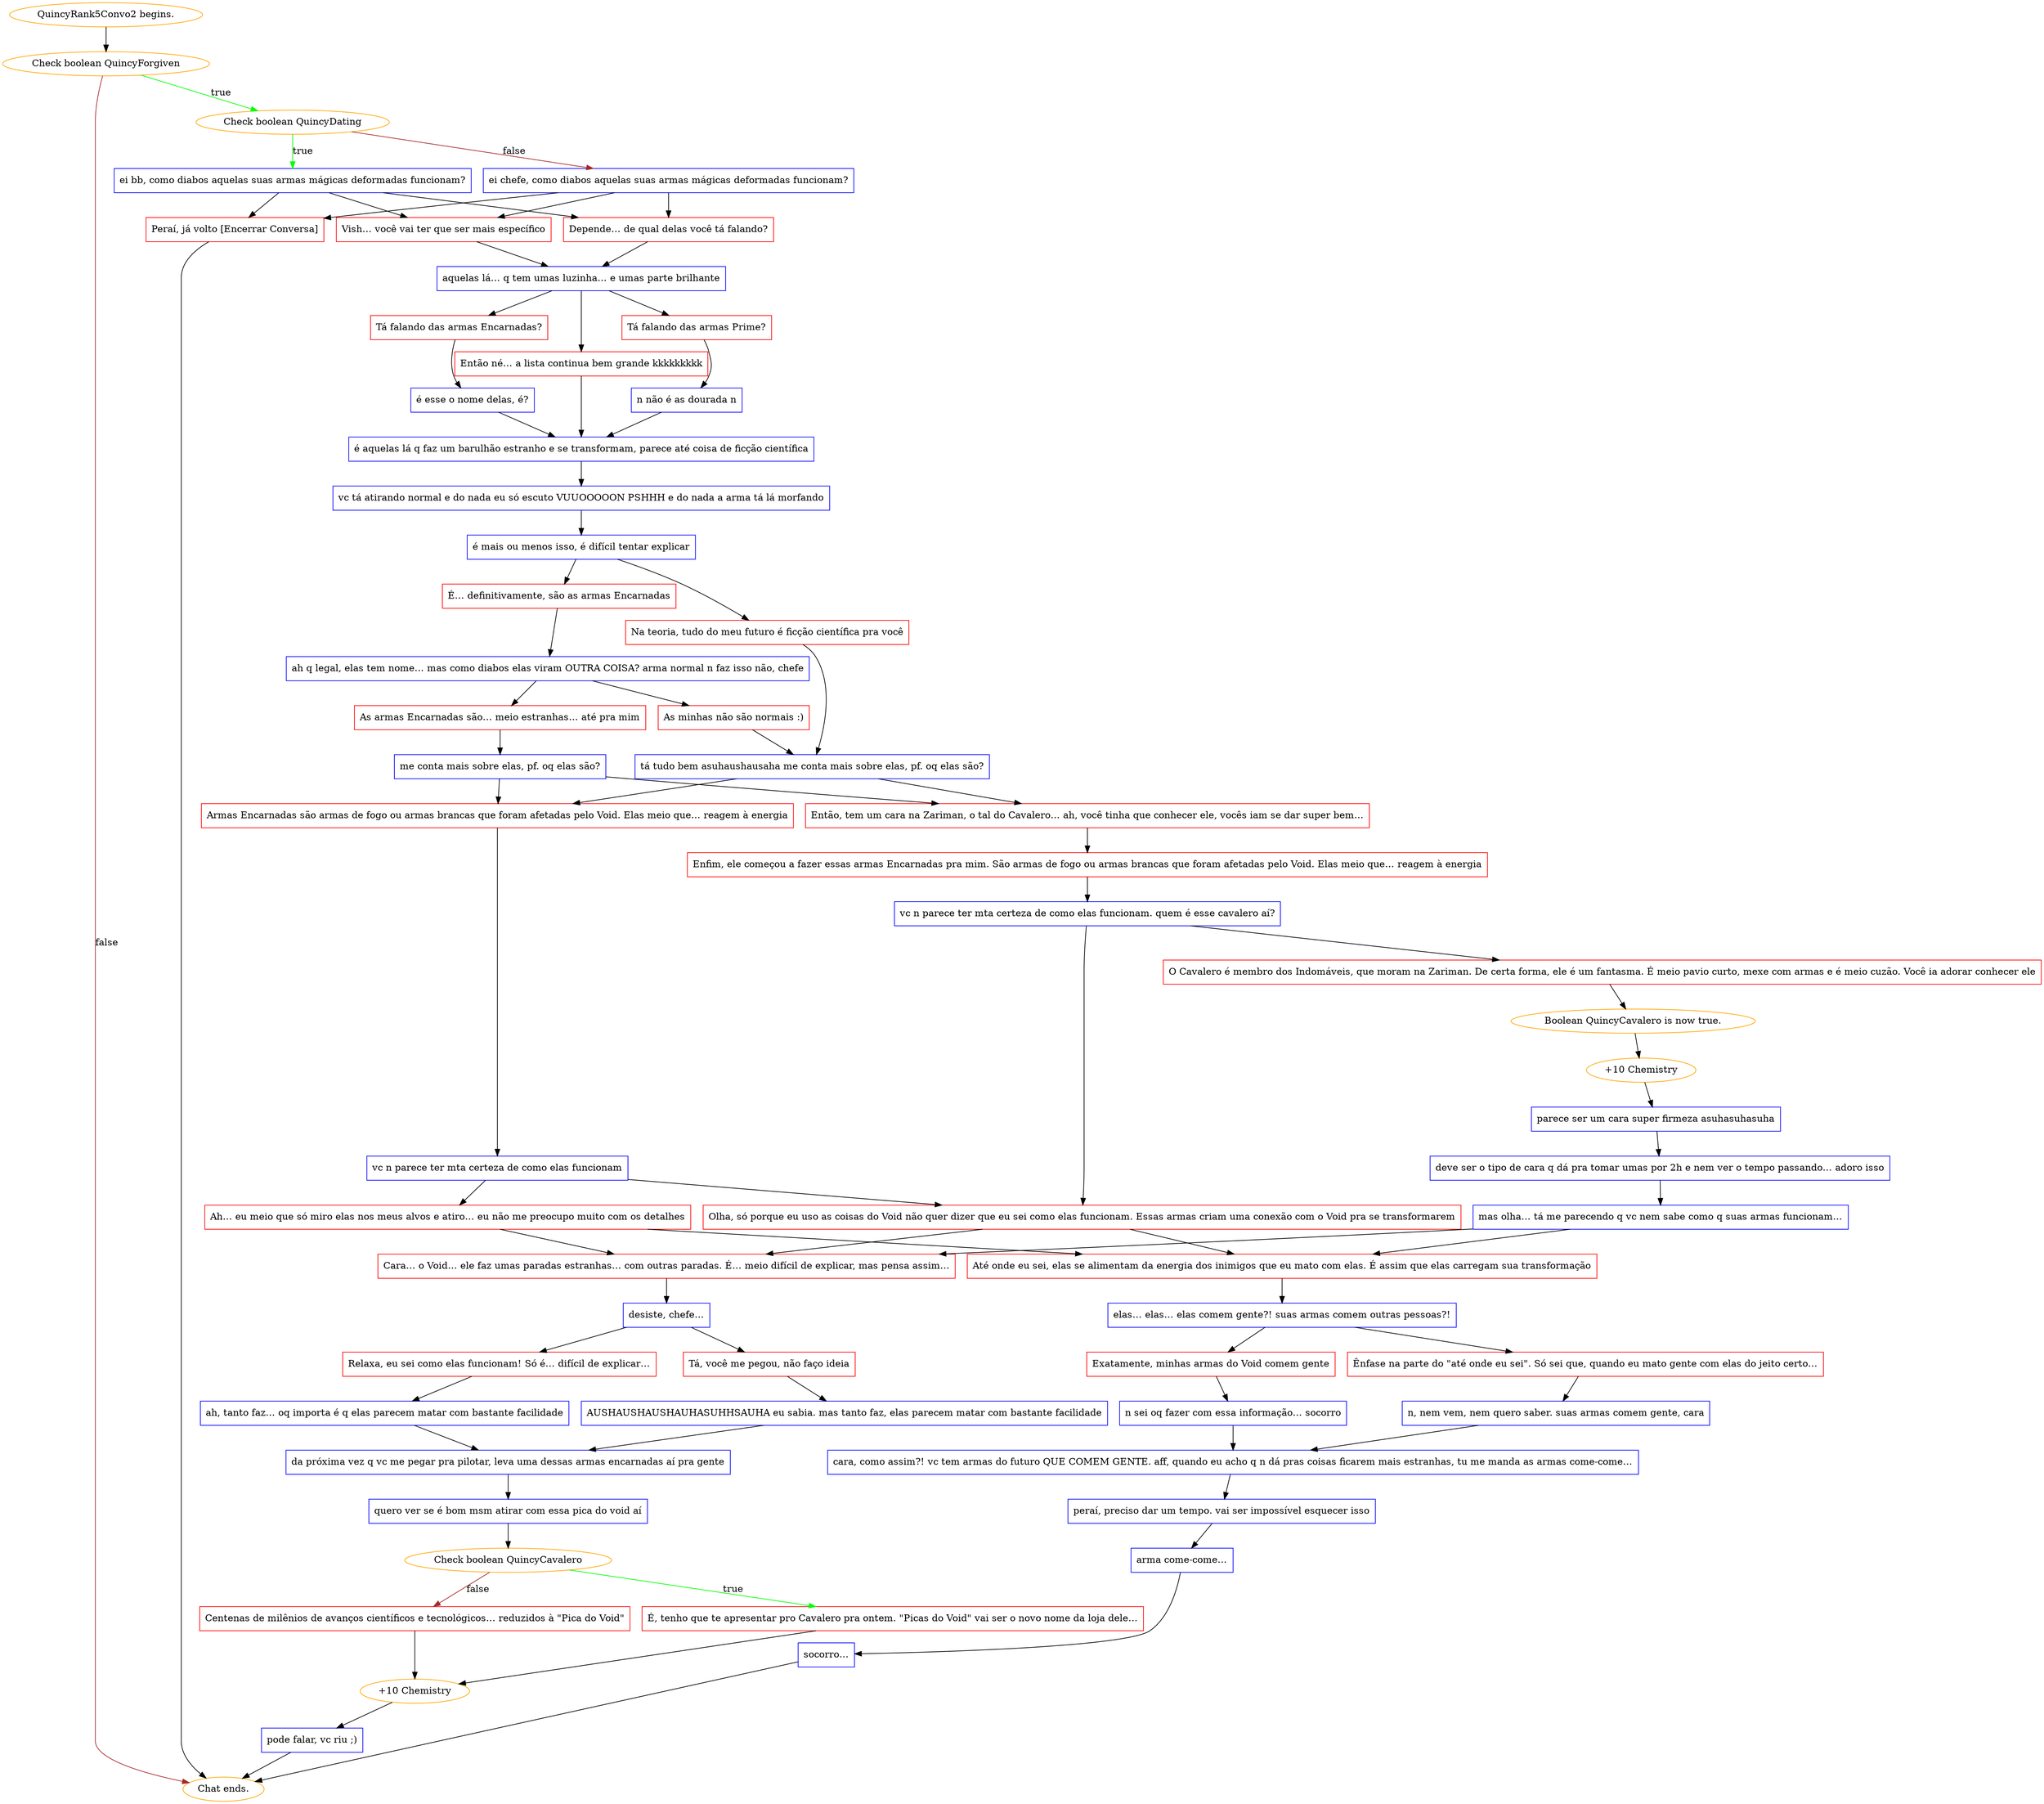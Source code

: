 digraph {
	"QuincyRank5Convo2 begins." [color=orange];
		"QuincyRank5Convo2 begins." -> j344524822;
	j344524822 [label="Check boolean QuincyForgiven",color=orange];
		j344524822 -> j3376611681 [label=true,color=green];
		j344524822 -> "Chat ends." [label=false,color=brown];
	j3376611681 [label="Check boolean QuincyDating",color=orange];
		j3376611681 -> j2999452858 [label=true,color=green];
		j3376611681 -> j3860525939 [label=false,color=brown];
	"Chat ends." [color=orange];
	j2999452858 [label="ei bb, como diabos aquelas suas armas mágicas deformadas funcionam?",shape=box,color=blue];
		j2999452858 -> j2167882079;
		j2999452858 -> j2763605158;
		j2999452858 -> j1351040982;
	j3860525939 [label="ei chefe, como diabos aquelas suas armas mágicas deformadas funcionam?",shape=box,color=blue];
		j3860525939 -> j2167882079;
		j3860525939 -> j2763605158;
		j3860525939 -> j1351040982;
	j2167882079 [label="Depende… de qual delas você tá falando?",shape=box,color=red];
		j2167882079 -> j1615232911;
	j2763605158 [label="Vish… você vai ter que ser mais específico",shape=box,color=red];
		j2763605158 -> j1615232911;
	j1351040982 [label="Peraí, já volto [Encerrar Conversa]",shape=box,color=red];
		j1351040982 -> "Chat ends.";
	j1615232911 [label="aquelas lá… q tem umas luzinha… e umas parte brilhante",shape=box,color=blue];
		j1615232911 -> j1546114277;
		j1615232911 -> j3297853281;
		j1615232911 -> j3616092495;
	j1546114277 [label="Então né… a lista continua bem grande kkkkkkkkk",shape=box,color=red];
		j1546114277 -> j1308673569;
	j3297853281 [label="Tá falando das armas Prime?",shape=box,color=red];
		j3297853281 -> j1160859500;
	j3616092495 [label="Tá falando das armas Encarnadas?",shape=box,color=red];
		j3616092495 -> j2059364149;
	j1308673569 [label="é aquelas lá q faz um barulhão estranho e se transformam, parece até coisa de ficção científica",shape=box,color=blue];
		j1308673569 -> j406201277;
	j1160859500 [label="n não é as dourada n",shape=box,color=blue];
		j1160859500 -> j1308673569;
	j2059364149 [label="é esse o nome delas, é?",shape=box,color=blue];
		j2059364149 -> j1308673569;
	j406201277 [label="vc tá atirando normal e do nada eu só escuto VUUOOOOON PSHHH e do nada a arma tá lá morfando",shape=box,color=blue];
		j406201277 -> j1654720037;
	j1654720037 [label="é mais ou menos isso, é difícil tentar explicar",shape=box,color=blue];
		j1654720037 -> j4122242676;
		j1654720037 -> j1813142413;
	j4122242676 [label="É… definitivamente, são as armas Encarnadas",shape=box,color=red];
		j4122242676 -> j69208652;
	j1813142413 [label="Na teoria, tudo do meu futuro é ficção científica pra você",shape=box,color=red];
		j1813142413 -> j2461146691;
	j69208652 [label="ah q legal, elas tem nome… mas como diabos elas viram OUTRA COISA? arma normal n faz isso não, chefe",shape=box,color=blue];
		j69208652 -> j1268748814;
		j69208652 -> j2322871722;
	j2461146691 [label="tá tudo bem asuhaushausaha me conta mais sobre elas, pf. oq elas são?",shape=box,color=blue];
		j2461146691 -> j2025581953;
		j2461146691 -> j3728827591;
	j1268748814 [label="As armas Encarnadas são… meio estranhas… até pra mim",shape=box,color=red];
		j1268748814 -> j3255052640;
	j2322871722 [label="As minhas não são normais :)",shape=box,color=red];
		j2322871722 -> j2461146691;
	j2025581953 [label="Armas Encarnadas são armas de fogo ou armas brancas que foram afetadas pelo Void. Elas meio que… reagem à energia",shape=box,color=red];
		j2025581953 -> j4083635551;
	j3728827591 [label="Então, tem um cara na Zariman, o tal do Cavalero… ah, você tinha que conhecer ele, vocês iam se dar super bem…",shape=box,color=red];
		j3728827591 -> j3691799800;
	j3255052640 [label="me conta mais sobre elas, pf. oq elas são?",shape=box,color=blue];
		j3255052640 -> j2025581953;
		j3255052640 -> j3728827591;
	j4083635551 [label="vc n parece ter mta certeza de como elas funcionam",shape=box,color=blue];
		j4083635551 -> j2337016732;
		j4083635551 -> j4159518800;
	j3691799800 [label="Enfim, ele começou a fazer essas armas Encarnadas pra mim. São armas de fogo ou armas brancas que foram afetadas pelo Void. Elas meio que… reagem à energia",shape=box,color=red];
		j3691799800 -> j4049013321;
	j2337016732 [label="Ah… eu meio que só miro elas nos meus alvos e atiro… eu não me preocupo muito com os detalhes",shape=box,color=red];
		j2337016732 -> j3712882128;
		j2337016732 -> j169807773;
	j4159518800 [label="Olha, só porque eu uso as coisas do Void não quer dizer que eu sei como elas funcionam. Essas armas criam uma conexão com o Void pra se transformarem",shape=box,color=red];
		j4159518800 -> j3712882128;
		j4159518800 -> j169807773;
	j4049013321 [label="vc n parece ter mta certeza de como elas funcionam. quem é esse cavalero aí?",shape=box,color=blue];
		j4049013321 -> j4159518800;
		j4049013321 -> j1854432469;
	j3712882128 [label="Até onde eu sei, elas se alimentam da energia dos inimigos que eu mato com elas. É assim que elas carregam sua transformação",shape=box,color=red];
		j3712882128 -> j1795056296;
	j169807773 [label="Cara… o Void… ele faz umas paradas estranhas… com outras paradas. É… meio difícil de explicar, mas pensa assim…",shape=box,color=red];
		j169807773 -> j1336914608;
	j1854432469 [label="O Cavalero é membro dos Indomáveis, que moram na Zariman. De certa forma, ele é um fantasma. É meio pavio curto, mexe com armas e é meio cuzão. Você ia adorar conhecer ele",shape=box,color=red];
		j1854432469 -> j64334123;
	j1795056296 [label="elas… elas… elas comem gente?! suas armas comem outras pessoas?!",shape=box,color=blue];
		j1795056296 -> j1720205768;
		j1795056296 -> j2618816930;
	j1336914608 [label="desiste, chefe…",shape=box,color=blue];
		j1336914608 -> j939018921;
		j1336914608 -> j2726901033;
	j64334123 [label="Boolean QuincyCavalero is now true.",color=orange];
		j64334123 -> j1913170512;
	j1720205768 [label="Ênfase na parte do \"até onde eu sei\". Só sei que, quando eu mato gente com elas do jeito certo…",shape=box,color=red];
		j1720205768 -> j3833413070;
	j2618816930 [label="Exatamente, minhas armas do Void comem gente",shape=box,color=red];
		j2618816930 -> j2731274173;
	j939018921 [label="Tá, você me pegou, não faço ideia",shape=box,color=red];
		j939018921 -> j1988795379;
	j2726901033 [label="Relaxa, eu sei como elas funcionam! Só é… difícil de explicar…",shape=box,color=red];
		j2726901033 -> j1571360840;
	j1913170512 [label="+10 Chemistry",color=orange];
		j1913170512 -> j1579210670;
	j3833413070 [label="n, nem vem, nem quero saber. suas armas comem gente, cara",shape=box,color=blue];
		j3833413070 -> j3803343300;
	j2731274173 [label="n sei oq fazer com essa informação… socorro",shape=box,color=blue];
		j2731274173 -> j3803343300;
	j1988795379 [label="AUSHAUSHAUSHAUHASUHHSAUHA eu sabia. mas tanto faz, elas parecem matar com bastante facilidade",shape=box,color=blue];
		j1988795379 -> j1003181392;
	j1571360840 [label="ah, tanto faz… oq importa é q elas parecem matar com bastante facilidade",shape=box,color=blue];
		j1571360840 -> j1003181392;
	j1579210670 [label="parece ser um cara super firmeza asuhasuhasuha",shape=box,color=blue];
		j1579210670 -> j1764237514;
	j3803343300 [label="cara, como assim?! vc tem armas do futuro QUE COMEM GENTE. aff, quando eu acho q n dá pras coisas ficarem mais estranhas, tu me manda as armas come-come…",shape=box,color=blue];
		j3803343300 -> j1087936060;
	j1003181392 [label="da próxima vez q vc me pegar pra pilotar, leva uma dessas armas encarnadas aí pra gente",shape=box,color=blue];
		j1003181392 -> j2726995676;
	j1764237514 [label="deve ser o tipo de cara q dá pra tomar umas por 2h e nem ver o tempo passando… adoro isso",shape=box,color=blue];
		j1764237514 -> j2011446849;
	j1087936060 [label="peraí, preciso dar um tempo. vai ser impossível esquecer isso",shape=box,color=blue];
		j1087936060 -> j3121319010;
	j2726995676 [label="quero ver se é bom msm atirar com essa pica do void aí",shape=box,color=blue];
		j2726995676 -> j1580395653;
	j2011446849 [label="mas olha… tá me parecendo q vc nem sabe como q suas armas funcionam…",shape=box,color=blue];
		j2011446849 -> j3712882128;
		j2011446849 -> j169807773;
	j3121319010 [label="arma come-come…",shape=box,color=blue];
		j3121319010 -> j1040652393;
	j1580395653 [label="Check boolean QuincyCavalero",color=orange];
		j1580395653 -> j4158651985 [label=true,color=green];
		j1580395653 -> j2688046449 [label=false,color=brown];
	j1040652393 [label="socorro…",shape=box,color=blue];
		j1040652393 -> "Chat ends.";
	j4158651985 [label="É, tenho que te apresentar pro Cavalero pra ontem. \"Picas do Void\" vai ser o novo nome da loja dele…",shape=box,color=red];
		j4158651985 -> j2791758625;
	j2688046449 [label="Centenas de milênios de avanços científicos e tecnológicos… reduzidos à \"Pica do Void\"",shape=box,color=red];
		j2688046449 -> j2791758625;
	j2791758625 [label="+10 Chemistry",color=orange];
		j2791758625 -> j4033464851;
	j4033464851 [label="pode falar, vc riu ;)",shape=box,color=blue];
		j4033464851 -> "Chat ends.";
}